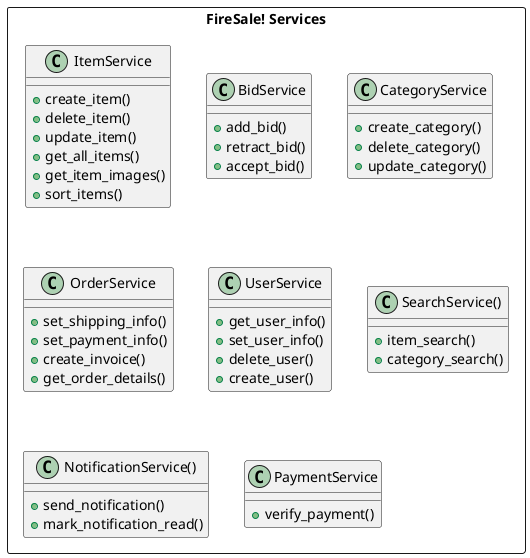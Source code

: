 @startuml FireSale

rectangle "FireSale! Services" as services {
    class ItemService {
        + create_item()
        + delete_item()
        + update_item()
        + get_all_items()
        + get_item_images()
        + sort_items()
    }
    class BidService{
        + add_bid()
        + retract_bid()
        + accept_bid()
    }
    class CategoryService {
        + create_category()
        + delete_category()
        + update_category()
    }
    class OrderService{
        + set_shipping_info()
        + set_payment_info()
        + create_invoice()
        + get_order_details()
    }
    class UserService {
        + get_user_info()
        + set_user_info()
        + delete_user()
        + create_user()
    }
    class SearchService() {
        + item_search()
        + category_search()
    }
    class NotificationService() {
        + send_notification()
        + mark_notification_read()
    }
    class PaymentService {
        + verify_payment()
    }
}
@enduml
